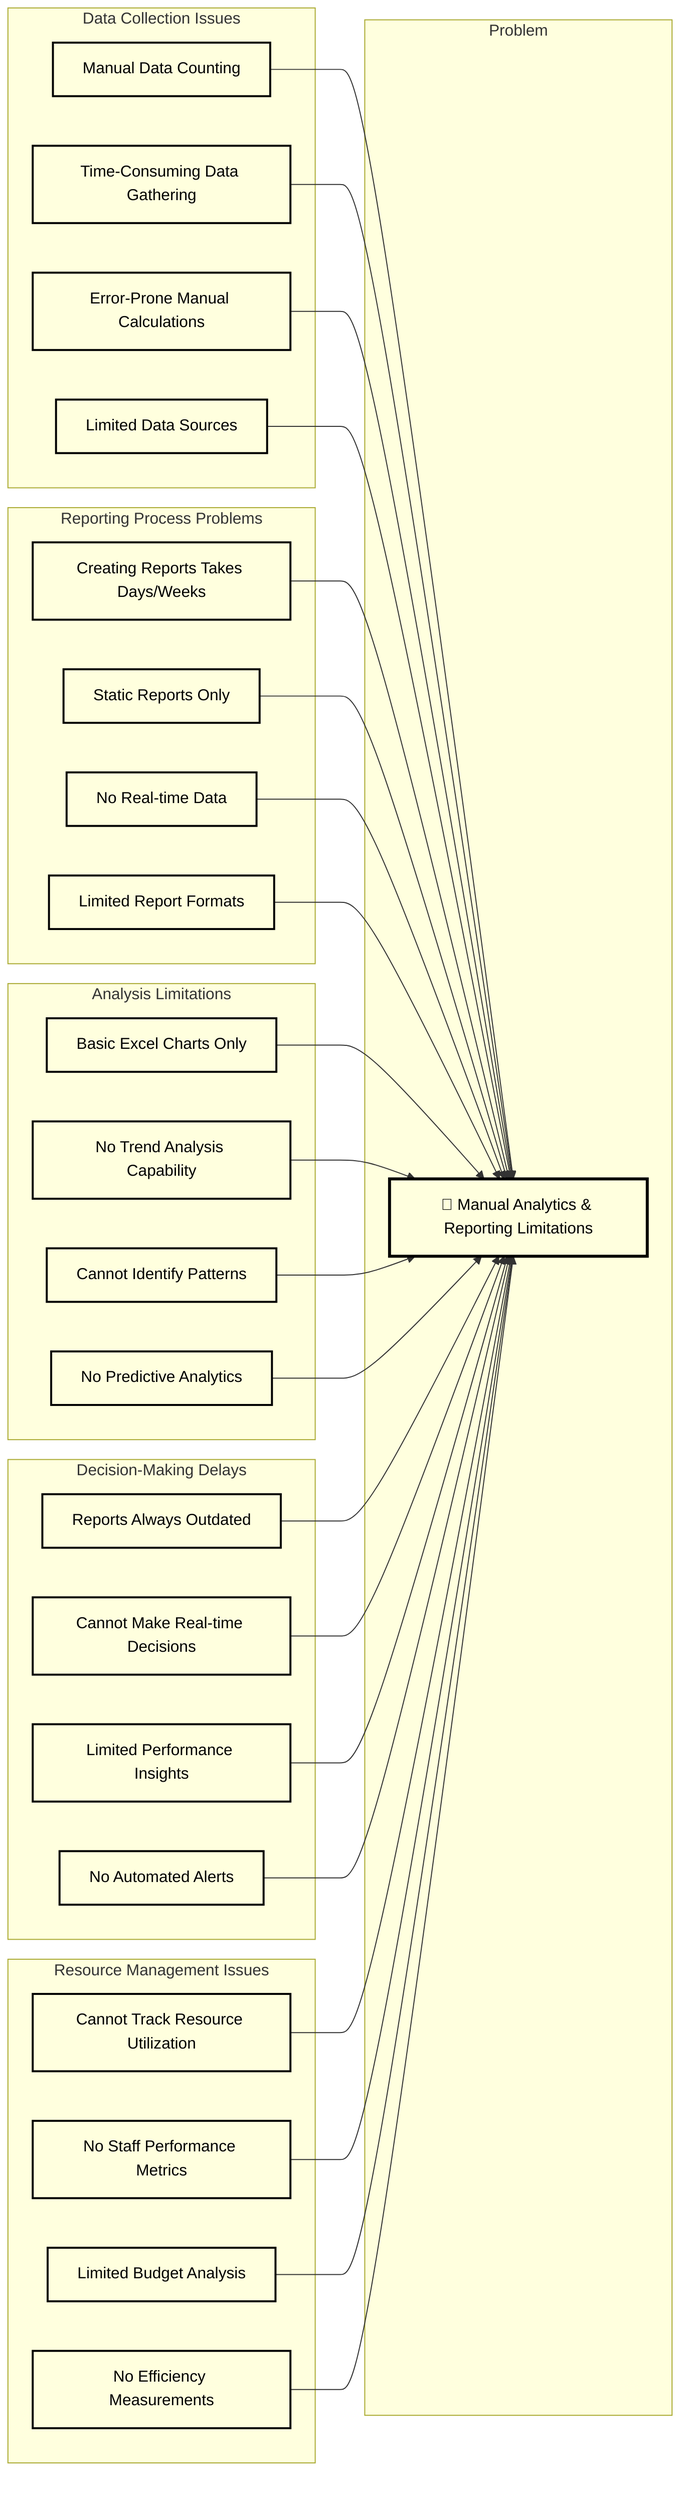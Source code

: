 graph LR
    subgraph Problem
        P[🚩 Manual Analytics & Reporting Limitations]
    end

    subgraph "Data Collection Issues"
        D1a[Manual Data Counting]
        D1b[Time-Consuming Data Gathering]
        D1c[Error-Prone Manual Calculations]
        D1d[Limited Data Sources]
    end

    subgraph "Reporting Process Problems"
        T1a[Creating Reports Takes Days/Weeks]
        T1b[Static Reports Only]
        T1c[No Real-time Data]
        T1d[Limited Report Formats]
    end

    subgraph "Analysis Limitations"
        U1a[Basic Excel Charts Only]
        U1b[No Trend Analysis Capability]
        U1c[Cannot Identify Patterns]
        U1d[No Predictive Analytics]
    end

    subgraph "Decision-Making Delays"
        I1a[Reports Always Outdated]
        I1b[Cannot Make Real-time Decisions]
        I1c[Limited Performance Insights]
        I1d[No Automated Alerts]
    end

    subgraph "Resource Management Issues"
        B1a[Cannot Track Resource Utilization]
        B1b[No Staff Performance Metrics]
        B1c[Limited Budget Analysis]
        B1d[No Efficiency Measurements]
    end

    D1a --> P
    D1b --> P
    D1c --> P
    D1d --> P
    T1a --> P
    T1b --> P
    T1c --> P
    T1d --> P
    U1a --> P
    U1b --> P
    U1c --> P
    U1d --> P
    I1a --> P
    I1b --> P
    I1c --> P
    I1d --> P
    B1a --> P
    B1b --> P
    B1c --> P
    B1d --> P

    classDef problem fill:transparent,stroke:#000,stroke-width:3px,color:#000
    classDef cause fill:transparent,stroke:#000,stroke-width:2px,color:#000

    class P problem
    class D1a,D1b,D1c,D1d,T1a,T1b,T1c,T1d,U1a,U1b,U1c,U1d,I1a,I1b,I1c,I1d,B1a,B1b,B1c,B1d cause